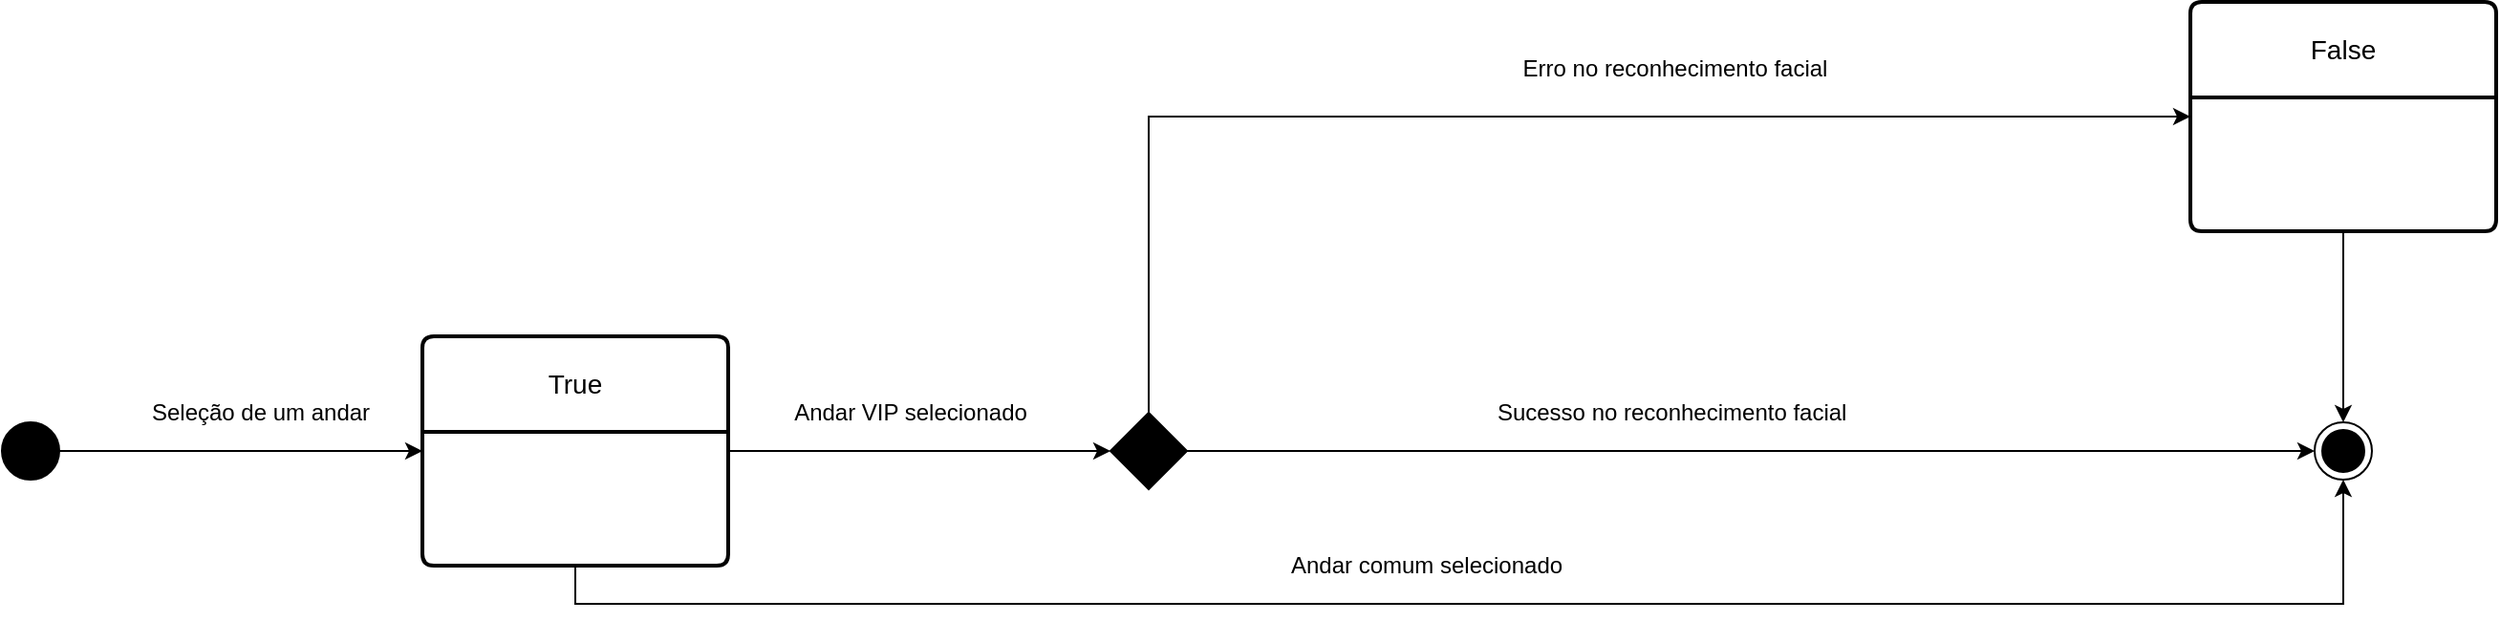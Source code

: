 <mxfile version="24.8.4">
  <diagram name="Página-1" id="xe23tXiPKZrLK1_WDng0">
    <mxGraphModel dx="1434" dy="772" grid="1" gridSize="10" guides="1" tooltips="1" connect="1" arrows="1" fold="1" page="1" pageScale="1" pageWidth="827" pageHeight="1169" math="0" shadow="0">
      <root>
        <mxCell id="0" />
        <mxCell id="1" parent="0" />
        <mxCell id="oSht-DSXq8WabyExVF9s-8" style="edgeStyle=orthogonalEdgeStyle;rounded=0;orthogonalLoop=1;jettySize=auto;html=1;exitX=1;exitY=0.5;exitDx=0;exitDy=0;entryX=0;entryY=0.5;entryDx=0;entryDy=0;" parent="1" source="oSht-DSXq8WabyExVF9s-1" target="oSht-DSXq8WabyExVF9s-6" edge="1">
          <mxGeometry relative="1" as="geometry" />
        </mxCell>
        <mxCell id="oSht-DSXq8WabyExVF9s-1" value="" style="ellipse;fillColor=strokeColor;html=1;" parent="1" vertex="1">
          <mxGeometry x="80" y="320" width="30" height="30" as="geometry" />
        </mxCell>
        <mxCell id="oSht-DSXq8WabyExVF9s-13" style="edgeStyle=orthogonalEdgeStyle;rounded=0;orthogonalLoop=1;jettySize=auto;html=1;exitX=1;exitY=0.5;exitDx=0;exitDy=0;entryX=0;entryY=0.5;entryDx=0;entryDy=0;" parent="1" source="oSht-DSXq8WabyExVF9s-6" target="oSht-DSXq8WabyExVF9s-12" edge="1">
          <mxGeometry relative="1" as="geometry" />
        </mxCell>
        <mxCell id="oSht-DSXq8WabyExVF9s-23" style="edgeStyle=orthogonalEdgeStyle;rounded=0;orthogonalLoop=1;jettySize=auto;html=1;exitX=0.5;exitY=1;exitDx=0;exitDy=0;entryX=0.5;entryY=1;entryDx=0;entryDy=0;" parent="1" source="oSht-DSXq8WabyExVF9s-6" target="oSht-DSXq8WabyExVF9s-16" edge="1">
          <mxGeometry relative="1" as="geometry">
            <mxPoint x="1000" y="355" as="targetPoint" />
          </mxGeometry>
        </mxCell>
        <mxCell id="oSht-DSXq8WabyExVF9s-6" value="True" style="swimlane;childLayout=stackLayout;horizontal=1;startSize=50;horizontalStack=0;rounded=1;fontSize=14;fontStyle=0;strokeWidth=2;resizeParent=0;resizeLast=1;shadow=0;dashed=0;align=center;arcSize=4;whiteSpace=wrap;html=1;" parent="1" vertex="1">
          <mxGeometry x="300" y="275" width="160" height="120" as="geometry" />
        </mxCell>
        <mxCell id="oSht-DSXq8WabyExVF9s-9" value="Seleção de um andar" style="text;html=1;align=center;verticalAlign=middle;resizable=0;points=[];autosize=1;strokeColor=none;fillColor=none;" parent="1" vertex="1">
          <mxGeometry x="145" y="300" width="140" height="30" as="geometry" />
        </mxCell>
        <mxCell id="oSht-DSXq8WabyExVF9s-21" style="edgeStyle=orthogonalEdgeStyle;rounded=0;orthogonalLoop=1;jettySize=auto;html=1;exitX=0.5;exitY=1;exitDx=0;exitDy=0;entryX=0.5;entryY=0;entryDx=0;entryDy=0;" parent="1" source="oSht-DSXq8WabyExVF9s-10" target="oSht-DSXq8WabyExVF9s-16" edge="1">
          <mxGeometry relative="1" as="geometry">
            <mxPoint x="995" y="310" as="targetPoint" />
          </mxGeometry>
        </mxCell>
        <mxCell id="oSht-DSXq8WabyExVF9s-10" value="False" style="swimlane;childLayout=stackLayout;horizontal=1;startSize=50;horizontalStack=0;rounded=1;fontSize=14;fontStyle=0;strokeWidth=2;resizeParent=0;resizeLast=1;shadow=0;dashed=0;align=center;arcSize=4;whiteSpace=wrap;html=1;" parent="1" vertex="1">
          <mxGeometry x="1225" y="100" width="160" height="120" as="geometry" />
        </mxCell>
        <mxCell id="oSht-DSXq8WabyExVF9s-14" style="edgeStyle=orthogonalEdgeStyle;rounded=0;orthogonalLoop=1;jettySize=auto;html=1;exitX=0.5;exitY=0;exitDx=0;exitDy=0;entryX=0;entryY=0.5;entryDx=0;entryDy=0;" parent="1" source="oSht-DSXq8WabyExVF9s-12" target="oSht-DSXq8WabyExVF9s-10" edge="1">
          <mxGeometry relative="1" as="geometry" />
        </mxCell>
        <mxCell id="oSht-DSXq8WabyExVF9s-19" style="edgeStyle=orthogonalEdgeStyle;rounded=0;orthogonalLoop=1;jettySize=auto;html=1;exitX=1;exitY=0.5;exitDx=0;exitDy=0;entryX=0;entryY=0.5;entryDx=0;entryDy=0;" parent="1" source="oSht-DSXq8WabyExVF9s-12" target="oSht-DSXq8WabyExVF9s-16" edge="1">
          <mxGeometry relative="1" as="geometry">
            <mxPoint x="980" y="335" as="targetPoint" />
          </mxGeometry>
        </mxCell>
        <mxCell id="oSht-DSXq8WabyExVF9s-12" value="" style="rhombus;whiteSpace=wrap;html=1;fillColor=#000000;" parent="1" vertex="1">
          <mxGeometry x="660" y="315" width="40" height="40" as="geometry" />
        </mxCell>
        <mxCell id="oSht-DSXq8WabyExVF9s-15" value="Andar VIP selecionado" style="text;html=1;align=center;verticalAlign=middle;resizable=0;points=[];autosize=1;strokeColor=none;fillColor=none;" parent="1" vertex="1">
          <mxGeometry x="480" y="300" width="150" height="30" as="geometry" />
        </mxCell>
        <mxCell id="oSht-DSXq8WabyExVF9s-16" value="" style="ellipse;html=1;shape=endState;fillColor=strokeColor;" parent="1" vertex="1">
          <mxGeometry x="1290" y="320" width="30" height="30" as="geometry" />
        </mxCell>
        <mxCell id="oSht-DSXq8WabyExVF9s-17" value="Erro no reconhecimento facial" style="text;html=1;align=center;verticalAlign=middle;resizable=0;points=[];autosize=1;strokeColor=none;fillColor=none;" parent="1" vertex="1">
          <mxGeometry x="865" y="120" width="180" height="30" as="geometry" />
        </mxCell>
        <mxCell id="oSht-DSXq8WabyExVF9s-20" value="Sucesso no reconhecimento facial&amp;nbsp;" style="text;html=1;align=center;verticalAlign=middle;resizable=0;points=[];autosize=1;strokeColor=none;fillColor=none;" parent="1" vertex="1">
          <mxGeometry x="850" y="300" width="210" height="30" as="geometry" />
        </mxCell>
        <mxCell id="oSht-DSXq8WabyExVF9s-24" value="Andar comum selecionado" style="text;html=1;align=center;verticalAlign=middle;resizable=0;points=[];autosize=1;strokeColor=none;fillColor=none;" parent="1" vertex="1">
          <mxGeometry x="740" y="380" width="170" height="30" as="geometry" />
        </mxCell>
      </root>
    </mxGraphModel>
  </diagram>
</mxfile>
